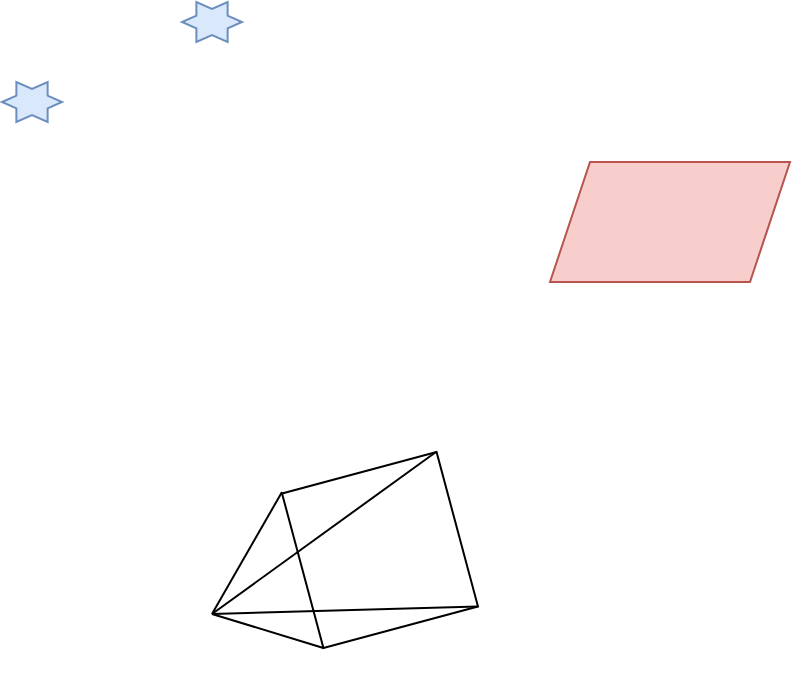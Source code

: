 <mxfile version="14.1.8" type="github" pages="2">
  <diagram id="Vp1qFQqZCj5y1xKwd8Ft" name="Page-1">
    <mxGraphModel dx="1357" dy="728" grid="1" gridSize="10" guides="1" tooltips="1" connect="1" arrows="1" fold="1" page="1" pageScale="1" pageWidth="827" pageHeight="1169" math="0" shadow="0">
      <root>
        <mxCell id="0" />
        <mxCell id="1" parent="0" />
        <mxCell id="DAsA5BRQCsB6Jd8FePVO-4" value="" style="shape=parallelogram;perimeter=parallelogramPerimeter;whiteSpace=wrap;html=1;fixedSize=1;fillColor=#f8cecc;strokeColor=#b85450;" vertex="1" parent="1">
          <mxGeometry x="354" y="160" width="120" height="60" as="geometry" />
        </mxCell>
        <mxCell id="DAsA5BRQCsB6Jd8FePVO-5" value="" style="verticalLabelPosition=bottom;verticalAlign=top;html=1;shape=mxgraph.basic.6_point_star;fillColor=#dae8fc;strokeColor=#6c8ebf;" vertex="1" parent="1">
          <mxGeometry x="80" y="120" width="30" height="20" as="geometry" />
        </mxCell>
        <mxCell id="DAsA5BRQCsB6Jd8FePVO-6" value="" style="verticalLabelPosition=bottom;verticalAlign=top;html=1;shape=mxgraph.basic.6_point_star;fillColor=#dae8fc;strokeColor=#6c8ebf;" vertex="1" parent="1">
          <mxGeometry x="170" y="80" width="30" height="20" as="geometry" />
        </mxCell>
        <mxCell id="DAsA5BRQCsB6Jd8FePVO-13" value="" style="group;rotation=-15;" vertex="1" connectable="0" parent="1">
          <mxGeometry x="180" y="320" width="130" height="80" as="geometry" />
        </mxCell>
        <mxCell id="DAsA5BRQCsB6Jd8FePVO-8" value="" style="whiteSpace=wrap;html=1;aspect=fixed;rotation=-15;" vertex="1" parent="DAsA5BRQCsB6Jd8FePVO-13">
          <mxGeometry x="49" y="-6" width="80" height="80" as="geometry" />
        </mxCell>
        <mxCell id="DAsA5BRQCsB6Jd8FePVO-9" value="" style="endArrow=none;html=1;" edge="1" parent="DAsA5BRQCsB6Jd8FePVO-13">
          <mxGeometry width="50" height="50" relative="1" as="geometry">
            <mxPoint x="5" y="66" as="sourcePoint" />
            <mxPoint x="40" y="5" as="targetPoint" />
          </mxGeometry>
        </mxCell>
        <mxCell id="DAsA5BRQCsB6Jd8FePVO-10" value="" style="endArrow=none;html=1;" edge="1" parent="DAsA5BRQCsB6Jd8FePVO-13">
          <mxGeometry width="50" height="50" relative="1" as="geometry">
            <mxPoint x="5" y="66" as="sourcePoint" />
            <mxPoint x="117" y="-15" as="targetPoint" />
          </mxGeometry>
        </mxCell>
        <mxCell id="DAsA5BRQCsB6Jd8FePVO-11" value="" style="endArrow=none;html=1;entryX=1;entryY=1;entryDx=0;entryDy=0;" edge="1" parent="DAsA5BRQCsB6Jd8FePVO-13" target="DAsA5BRQCsB6Jd8FePVO-8">
          <mxGeometry width="50" height="50" relative="1" as="geometry">
            <mxPoint x="5" y="66" as="sourcePoint" />
            <mxPoint x="251" y="-20" as="targetPoint" />
          </mxGeometry>
        </mxCell>
        <mxCell id="DAsA5BRQCsB6Jd8FePVO-12" value="" style="endArrow=none;html=1;exitX=0;exitY=1;exitDx=0;exitDy=0;" edge="1" parent="DAsA5BRQCsB6Jd8FePVO-13" source="DAsA5BRQCsB6Jd8FePVO-8">
          <mxGeometry width="50" height="50" relative="1" as="geometry">
            <mxPoint x="215" y="41" as="sourcePoint" />
            <mxPoint x="5" y="66" as="targetPoint" />
          </mxGeometry>
        </mxCell>
      </root>
    </mxGraphModel>
  </diagram>
  <diagram id="NPLlMXWzeD5qs6uONgS8" name="流程图">
    <mxGraphModel dx="1958" dy="607" grid="1" gridSize="10" guides="1" tooltips="1" connect="1" arrows="1" fold="1" page="1" pageScale="1" pageWidth="827" pageHeight="1169" math="0" shadow="0">
      <root>
        <mxCell id="bLdku95SUUWofSQGs1bo-0" />
        <mxCell id="bLdku95SUUWofSQGs1bo-1" parent="bLdku95SUUWofSQGs1bo-0" />
        <mxCell id="bLdku95SUUWofSQGs1bo-2" value="initialization" style="verticalLabelPosition=middle;verticalAlign=middle;html=1;shape=process;whiteSpace=wrap;rounded=1;size=0.2;arcSize=6;labelPosition=center;align=center;" vertex="1" parent="bLdku95SUUWofSQGs1bo-1">
          <mxGeometry x="-478" y="290" width="130" height="50" as="geometry" />
        </mxCell>
        <mxCell id="bLdku95SUUWofSQGs1bo-3" value="relocalization" style="verticalLabelPosition=middle;verticalAlign=middle;html=1;shape=process;whiteSpace=wrap;rounded=1;size=0.2;arcSize=6;labelPosition=center;align=center;" vertex="1" parent="bLdku95SUUWofSQGs1bo-1">
          <mxGeometry x="-320" y="380" width="130" height="50" as="geometry" />
        </mxCell>
        <mxCell id="bLdku95SUUWofSQGs1bo-4" value="tracking" style="verticalLabelPosition=middle;verticalAlign=middle;html=1;shape=process;whiteSpace=wrap;rounded=1;size=0.2;arcSize=6;labelPosition=center;align=center;" vertex="1" parent="bLdku95SUUWofSQGs1bo-1">
          <mxGeometry x="-478" y="380" width="130" height="50" as="geometry" />
        </mxCell>
        <mxCell id="bLdku95SUUWofSQGs1bo-5" value="是否是回环" style="strokeWidth=2;html=1;shape=mxgraph.flowchart.decision;whiteSpace=wrap;fontSize=12;" vertex="1" parent="bLdku95SUUWofSQGs1bo-1">
          <mxGeometry x="-484" y="480" width="141.5" height="50" as="geometry" />
        </mxCell>
        <mxCell id="bLdku95SUUWofSQGs1bo-7" value="是否添加关键帧" style="strokeWidth=2;html=1;shape=mxgraph.flowchart.decision;whiteSpace=wrap;fontSize=12;" vertex="1" parent="bLdku95SUUWofSQGs1bo-1">
          <mxGeometry x="-484.5" y="570" width="141.5" height="50" as="geometry" />
        </mxCell>
      </root>
    </mxGraphModel>
  </diagram>
</mxfile>

